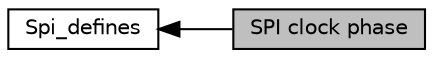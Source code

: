 digraph "SPI clock phase"
{
  edge [fontname="Helvetica",fontsize="10",labelfontname="Helvetica",labelfontsize="10"];
  node [fontname="Helvetica",fontsize="10",shape=record];
  rankdir=LR;
  Node0 [label="SPI clock phase",height=0.2,width=0.4,color="black", fillcolor="grey75", style="filled", fontcolor="black"];
  Node1 [label="Spi_defines",height=0.2,width=0.4,color="black", fillcolor="white", style="filled",URL="$group__spi__defines.html"];
  Node1->Node0 [shape=plaintext, dir="back", style="solid"];
}
